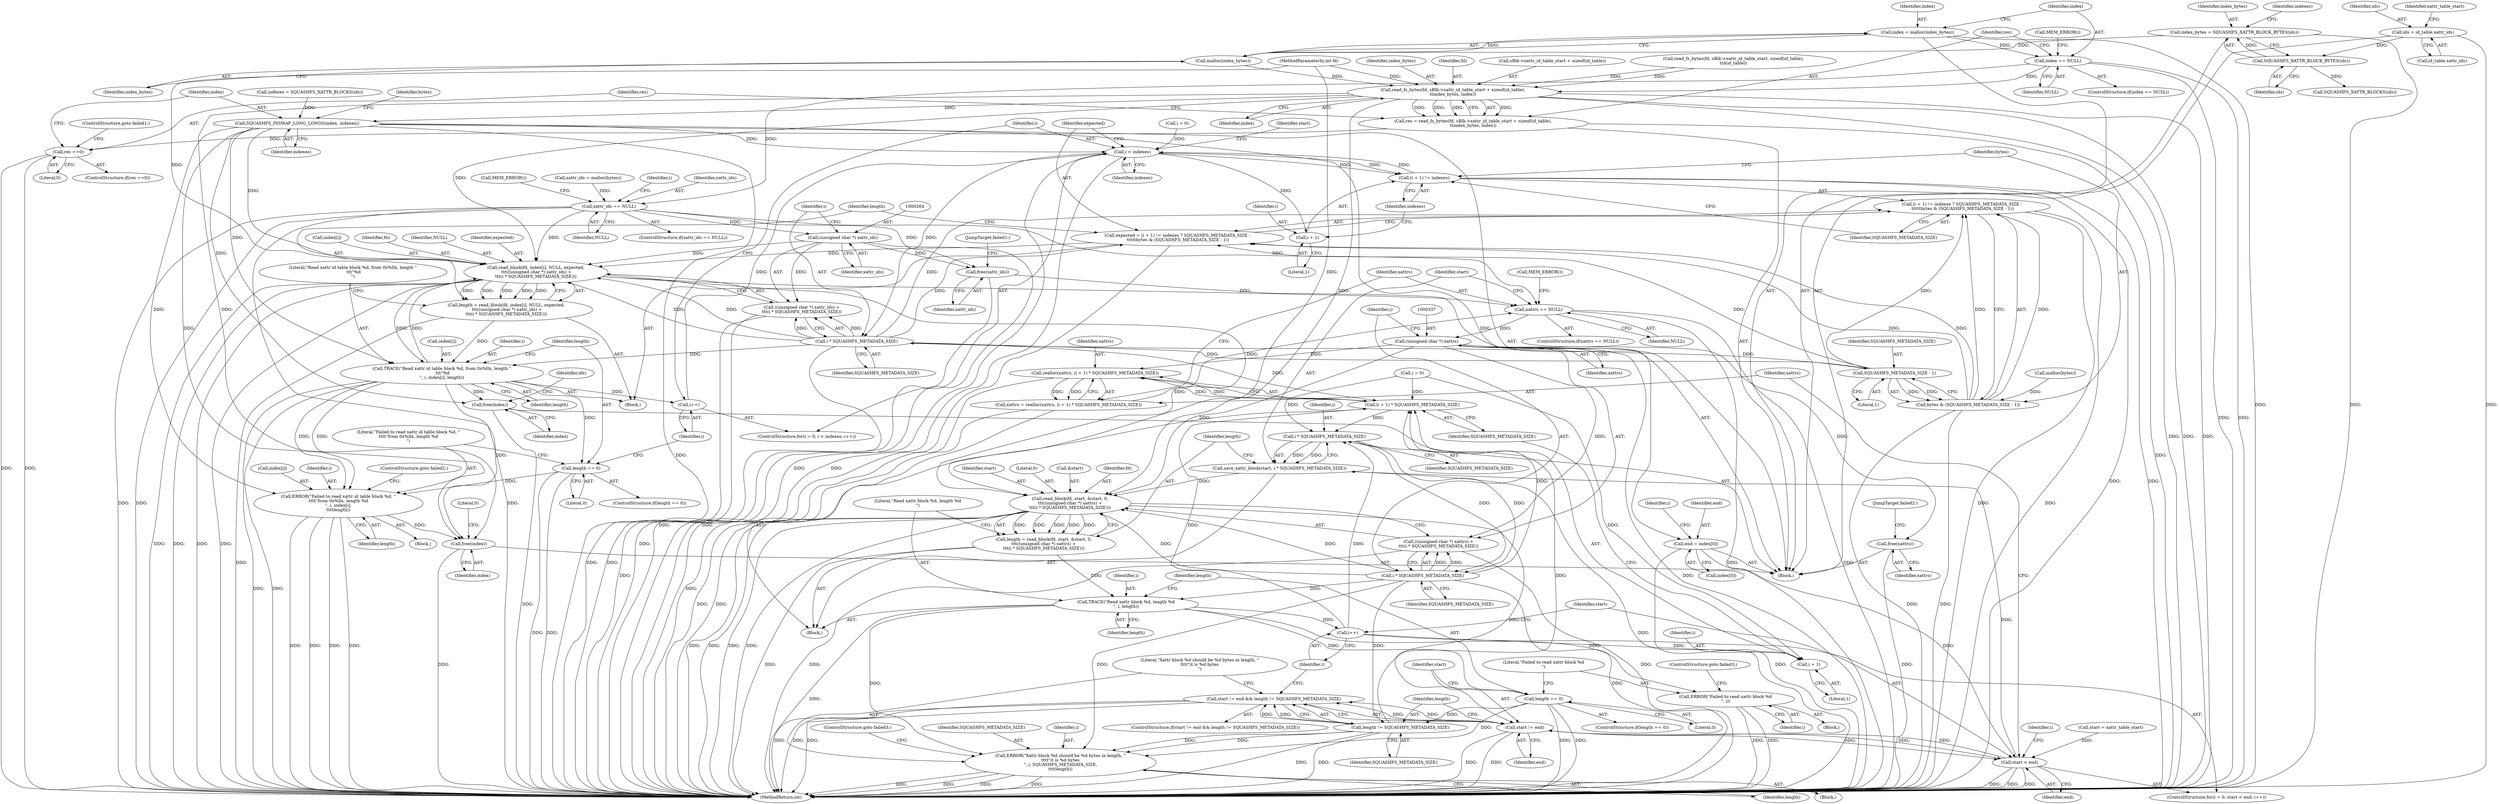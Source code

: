 digraph "1_squashfs-tools_f95864afe8833fe3ad782d714b41378e860977b1@API" {
"1000185" [label="(Call,index = malloc(index_bytes))"];
"1000187" [label="(Call,malloc(index_bytes))"];
"1000177" [label="(Call,index_bytes = SQUASHFS_XATTR_BLOCK_BYTES(ids))"];
"1000179" [label="(Call,SQUASHFS_XATTR_BLOCK_BYTES(ids))"];
"1000167" [label="(Call,ids = id_table.xattr_ids)"];
"1000190" [label="(Call,index == NULL)"];
"1000196" [label="(Call,read_fs_bytes(fd, sBlk->xattr_id_table_start + sizeof(id_table),\n\t\tindex_bytes, index))"];
"1000194" [label="(Call,res = read_fs_bytes(fd, sBlk->xattr_id_table_start + sizeof(id_table),\n\t\tindex_bytes, index))"];
"1000207" [label="(Call,res ==0)"];
"1000211" [label="(Call,SQUASHFS_INSWAP_LONG_LONGS(index, indexes))"];
"1000231" [label="(Call,i < indexes)"];
"1000241" [label="(Call,(i + 1) != indexes)"];
"1000242" [label="(Call,i + 1)"];
"1000266" [label="(Call,i * SQUASHFS_METADATA_SIZE)"];
"1000238" [label="(Call,expected = (i + 1) != indexes ? SQUASHFS_METADATA_SIZE :\n \t\t\t\t\tbytes & (SQUASHFS_METADATA_SIZE - 1))"];
"1000255" [label="(Call,read_block(fd, index[i], NULL, expected,\n \t\t\t((unsigned char *) xattr_ids) +\n\t\t\t(i * SQUASHFS_METADATA_SIZE)))"];
"1000253" [label="(Call,length = read_block(fd, index[i], NULL, expected,\n \t\t\t((unsigned char *) xattr_ids) +\n\t\t\t(i * SQUASHFS_METADATA_SIZE)))"];
"1000269" [label="(Call,TRACE(\"Read xattr id table block %d, from 0x%llx, length \"\n \t\t\t\"%d\n\", i, index[i], length))"];
"1000234" [label="(Call,i++)"];
"1000277" [label="(Call,length == 0)"];
"1000281" [label="(Call,ERROR(\"Failed to read xattr id table block %d, \"\n\t\t\t\t\"from 0x%llx, length %d\n\", i, index[i],\n\t\t\t\tlength))"];
"1000395" [label="(Call,free(index))"];
"1000384" [label="(Call,free(index))"];
"1000318" [label="(Call,xattrs == NULL)"];
"1000336" [label="(Call,(unsigned char *) xattrs)"];
"1000310" [label="(Call,realloc(xattrs, (i + 1) * SQUASHFS_METADATA_SIZE))"];
"1000308" [label="(Call,xattrs = realloc(xattrs, (i + 1) * SQUASHFS_METADATA_SIZE))"];
"1000329" [label="(Call,read_block(fd, start, &start, 0,\n\t\t\t((unsigned char *) xattrs) +\n\t\t\t(i * SQUASHFS_METADATA_SIZE)))"];
"1000327" [label="(Call,length = read_block(fd, start, &start, 0,\n\t\t\t((unsigned char *) xattrs) +\n\t\t\t(i * SQUASHFS_METADATA_SIZE)))"];
"1000342" [label="(Call,TRACE(\"Read xattr block %d, length %d\n\", i, length))"];
"1000304" [label="(Call,i++)"];
"1000312" [label="(Call,(i + 1) * SQUASHFS_METADATA_SIZE)"];
"1000324" [label="(Call,i * SQUASHFS_METADATA_SIZE)"];
"1000322" [label="(Call,save_xattr_block(start, i * SQUASHFS_METADATA_SIZE))"];
"1000339" [label="(Call,i * SQUASHFS_METADATA_SIZE)"];
"1000335" [label="(Call,((unsigned char *) xattrs) +\n\t\t\t(i * SQUASHFS_METADATA_SIZE))"];
"1000360" [label="(Call,length != SQUASHFS_METADATA_SIZE)"];
"1000356" [label="(Call,start != end && length != SQUASHFS_METADATA_SIZE)"];
"1000364" [label="(Call,ERROR(\"Xattr block %d should be %d bytes in length, \"\n\t\t\t\t\"it is %d bytes\n\", i, SQUASHFS_METADATA_SIZE,\n\t\t\t\tlength))"];
"1000313" [label="(Call,i + 1)"];
"1000347" [label="(Call,length == 0)"];
"1000351" [label="(Call,ERROR(\"Failed to read xattr block %d\n\", i))"];
"1000357" [label="(Call,start != end)"];
"1000301" [label="(Call,start < end)"];
"1000389" [label="(Call,free(xattrs))"];
"1000240" [label="(Call,(i + 1) != indexes ? SQUASHFS_METADATA_SIZE :\n \t\t\t\t\tbytes & (SQUASHFS_METADATA_SIZE - 1))"];
"1000249" [label="(Call,SQUASHFS_METADATA_SIZE - 1)"];
"1000247" [label="(Call,bytes & (SQUASHFS_METADATA_SIZE - 1))"];
"1000262" [label="(Call,((unsigned char *) xattr_ids) +\n\t\t\t(i * SQUASHFS_METADATA_SIZE))"];
"1000292" [label="(Call,end = index[0])"];
"1000223" [label="(Call,xattr_ids == NULL)"];
"1000263" [label="(Call,(unsigned char *) xattr_ids)"];
"1000392" [label="(Call,free(xattr_ids))"];
"1000109" [label="(MethodParameterIn,int fd)"];
"1000357" [label="(Call,start != end)"];
"1000362" [label="(Identifier,SQUASHFS_METADATA_SIZE)"];
"1000396" [label="(Identifier,index)"];
"1000209" [label="(Literal,0)"];
"1000336" [label="(Call,(unsigned char *) xattrs)"];
"1000310" [label="(Call,realloc(xattrs, (i + 1) * SQUASHFS_METADATA_SIZE))"];
"1000235" [label="(Identifier,i)"];
"1000311" [label="(Identifier,xattrs)"];
"1000234" [label="(Call,i++)"];
"1000385" [label="(Identifier,index)"];
"1000331" [label="(Identifier,start)"];
"1000358" [label="(Identifier,start)"];
"1000173" [label="(Identifier,xattr_table_start)"];
"1000213" [label="(Identifier,indexes)"];
"1000243" [label="(Identifier,i)"];
"1000196" [label="(Call,read_fs_bytes(fd, sBlk->xattr_id_table_start + sizeof(id_table),\n\t\tindex_bytes, index))"];
"1000211" [label="(Call,SQUASHFS_INSWAP_LONG_LONGS(index, indexes))"];
"1000367" [label="(Identifier,SQUASHFS_METADATA_SIZE)"];
"1000321" [label="(Call,MEM_ERROR())"];
"1000226" [label="(Call,MEM_ERROR())"];
"1000393" [label="(Identifier,xattr_ids)"];
"1000305" [label="(Identifier,i)"];
"1000279" [label="(Literal,0)"];
"1000317" [label="(ControlStructure,if(xattrs == NULL))"];
"1000197" [label="(Identifier,fd)"];
"1000232" [label="(Identifier,i)"];
"1000278" [label="(Identifier,length)"];
"1000389" [label="(Call,free(xattrs))"];
"1000193" [label="(Call,MEM_ERROR())"];
"1000227" [label="(ControlStructure,for(i = 0; i < indexes; i++))"];
"1000322" [label="(Call,save_xattr_block(start, i * SQUASHFS_METADATA_SIZE))"];
"1000236" [label="(Block,)"];
"1000220" [label="(Call,malloc(bytes))"];
"1000346" [label="(ControlStructure,if(length == 0))"];
"1000262" [label="(Call,((unsigned char *) xattr_ids) +\n\t\t\t(i * SQUASHFS_METADATA_SIZE))"];
"1000250" [label="(Identifier,SQUASHFS_METADATA_SIZE)"];
"1000255" [label="(Call,read_block(fd, index[i], NULL, expected,\n \t\t\t((unsigned char *) xattr_ids) +\n\t\t\t(i * SQUASHFS_METADATA_SIZE)))"];
"1000344" [label="(Identifier,i)"];
"1000270" [label="(Literal,\"Read xattr id table block %d, from 0x%llx, length \"\n \t\t\t\"%d\n\")"];
"1000360" [label="(Call,length != SQUASHFS_METADATA_SIZE)"];
"1000247" [label="(Call,bytes & (SQUASHFS_METADATA_SIZE - 1))"];
"1000218" [label="(Call,xattr_ids = malloc(bytes))"];
"1000208" [label="(Identifier,res)"];
"1000323" [label="(Identifier,start)"];
"1000239" [label="(Identifier,expected)"];
"1000353" [label="(Identifier,i)"];
"1000301" [label="(Call,start < end)"];
"1000179" [label="(Call,SQUASHFS_XATTR_BLOCK_BYTES(ids))"];
"1000190" [label="(Call,index == NULL)"];
"1000206" [label="(ControlStructure,if(res ==0))"];
"1000244" [label="(Literal,1)"];
"1000298" [label="(Call,i = 0)"];
"1000394" [label="(JumpTarget,failed1:)"];
"1000169" [label="(Call,id_table.xattr_ids)"];
"1000398" [label="(Literal,0)"];
"1000350" [label="(Block,)"];
"1000191" [label="(Identifier,index)"];
"1000288" [label="(ControlStructure,goto failed2;)"];
"1000297" [label="(ControlStructure,for(i = 0; start < end; i++))"];
"1000334" [label="(Literal,0)"];
"1000263" [label="(Call,(unsigned char *) xattr_ids)"];
"1000198" [label="(Call,sBlk->xattr_id_table_start + sizeof(id_table))"];
"1000167" [label="(Call,ids = id_table.xattr_ids)"];
"1000136" [label="(Call,read_fs_bytes(fd, sBlk->xattr_id_table_start, sizeof(id_table),\n\t\t&id_table))"];
"1000314" [label="(Identifier,i)"];
"1000356" [label="(Call,start != end && length != SQUASHFS_METADATA_SIZE)"];
"1000181" [label="(Call,indexes = SQUASHFS_XATTR_BLOCKS(ids))"];
"1000343" [label="(Literal,\"Read xattr block %d, length %d\n\")"];
"1000282" [label="(Literal,\"Failed to read xattr id table block %d, \"\n\t\t\t\t\"from 0x%llx, length %d\n\")"];
"1000347" [label="(Call,length == 0)"];
"1000339" [label="(Call,i * SQUASHFS_METADATA_SIZE)"];
"1000284" [label="(Call,index[i])"];
"1000177" [label="(Call,index_bytes = SQUASHFS_XATTR_BLOCK_BYTES(ids))"];
"1000345" [label="(Identifier,length)"];
"1000180" [label="(Identifier,ids)"];
"1000253" [label="(Call,length = read_block(fd, index[i], NULL, expected,\n \t\t\t((unsigned char *) xattr_ids) +\n\t\t\t(i * SQUASHFS_METADATA_SIZE)))"];
"1000349" [label="(Literal,0)"];
"1000225" [label="(Identifier,NULL)"];
"1000355" [label="(ControlStructure,if(start != end && length != SQUASHFS_METADATA_SIZE))"];
"1000189" [label="(ControlStructure,if(index == NULL))"];
"1000304" [label="(Call,i++)"];
"1000212" [label="(Identifier,index)"];
"1000335" [label="(Call,((unsigned char *) xattrs) +\n\t\t\t(i * SQUASHFS_METADATA_SIZE))"];
"1000299" [label="(Identifier,i)"];
"1000368" [label="(Identifier,length)"];
"1000399" [label="(MethodReturn,int)"];
"1000308" [label="(Call,xattrs = realloc(xattrs, (i + 1) * SQUASHFS_METADATA_SIZE))"];
"1000113" [label="(Block,)"];
"1000187" [label="(Call,malloc(index_bytes))"];
"1000327" [label="(Call,length = read_block(fd, start, &start, 0,\n\t\t\t((unsigned char *) xattrs) +\n\t\t\t(i * SQUASHFS_METADATA_SIZE)))"];
"1000257" [label="(Call,index[i])"];
"1000215" [label="(Identifier,bytes)"];
"1000313" [label="(Call,i + 1)"];
"1000366" [label="(Identifier,i)"];
"1000242" [label="(Call,i + 1)"];
"1000251" [label="(Literal,1)"];
"1000318" [label="(Call,xattrs == NULL)"];
"1000229" [label="(Identifier,i)"];
"1000340" [label="(Identifier,i)"];
"1000332" [label="(Call,&start)"];
"1000272" [label="(Call,index[i])"];
"1000223" [label="(Call,xattr_ids == NULL)"];
"1000224" [label="(Identifier,xattr_ids)"];
"1000390" [label="(Identifier,xattrs)"];
"1000364" [label="(Call,ERROR(\"Xattr block %d should be %d bytes in length, \"\n\t\t\t\t\"it is %d bytes\n\", i, SQUASHFS_METADATA_SIZE,\n\t\t\t\tlength))"];
"1000205" [label="(Identifier,index)"];
"1000365" [label="(Literal,\"Xattr block %d should be %d bytes in length, \"\n\t\t\t\t\"it is %d bytes\n\")"];
"1000287" [label="(Identifier,length)"];
"1000182" [label="(Identifier,indexes)"];
"1000329" [label="(Call,read_block(fd, start, &start, 0,\n\t\t\t((unsigned char *) xattrs) +\n\t\t\t(i * SQUASHFS_METADATA_SIZE)))"];
"1000276" [label="(ControlStructure,if(length == 0))"];
"1000392" [label="(Call,free(xattr_ids))"];
"1000256" [label="(Identifier,fd)"];
"1000330" [label="(Identifier,fd)"];
"1000303" [label="(Identifier,end)"];
"1000195" [label="(Identifier,res)"];
"1000351" [label="(Call,ERROR(\"Failed to read xattr block %d\n\", i))"];
"1000320" [label="(Identifier,NULL)"];
"1000249" [label="(Call,SQUASHFS_METADATA_SIZE - 1)"];
"1000254" [label="(Identifier,length)"];
"1000325" [label="(Identifier,i)"];
"1000271" [label="(Identifier,i)"];
"1000315" [label="(Literal,1)"];
"1000188" [label="(Identifier,index_bytes)"];
"1000240" [label="(Call,(i + 1) != indexes ? SQUASHFS_METADATA_SIZE :\n \t\t\t\t\tbytes & (SQUASHFS_METADATA_SIZE - 1))"];
"1000293" [label="(Identifier,end)"];
"1000281" [label="(Call,ERROR(\"Failed to read xattr id table block %d, \"\n\t\t\t\t\"from 0x%llx, length %d\n\", i, index[i],\n\t\t\t\tlength))"];
"1000316" [label="(Identifier,SQUASHFS_METADATA_SIZE)"];
"1000361" [label="(Identifier,length)"];
"1000233" [label="(Identifier,indexes)"];
"1000246" [label="(Identifier,SQUASHFS_METADATA_SIZE)"];
"1000372" [label="(Identifier,i)"];
"1000245" [label="(Identifier,indexes)"];
"1000302" [label="(Identifier,start)"];
"1000283" [label="(Identifier,i)"];
"1000312" [label="(Call,(i + 1) * SQUASHFS_METADATA_SIZE)"];
"1000248" [label="(Identifier,bytes)"];
"1000280" [label="(Block,)"];
"1000260" [label="(Identifier,NULL)"];
"1000185" [label="(Call,index = malloc(index_bytes))"];
"1000207" [label="(Call,res ==0)"];
"1000269" [label="(Call,TRACE(\"Read xattr id table block %d, from 0x%llx, length \"\n \t\t\t\"%d\n\", i, index[i], length))"];
"1000275" [label="(Identifier,length)"];
"1000363" [label="(Block,)"];
"1000194" [label="(Call,res = read_fs_bytes(fd, sBlk->xattr_id_table_start + sizeof(id_table),\n\t\tindex_bytes, index))"];
"1000294" [label="(Call,index[0])"];
"1000326" [label="(Identifier,SQUASHFS_METADATA_SIZE)"];
"1000178" [label="(Identifier,index_bytes)"];
"1000289" [label="(Call,start = xattr_table_start)"];
"1000261" [label="(Identifier,expected)"];
"1000354" [label="(ControlStructure,goto failed3;)"];
"1000231" [label="(Call,i < indexes)"];
"1000309" [label="(Identifier,xattrs)"];
"1000204" [label="(Identifier,index_bytes)"];
"1000228" [label="(Call,i = 0)"];
"1000186" [label="(Identifier,index)"];
"1000387" [label="(Identifier,ids)"];
"1000290" [label="(Identifier,start)"];
"1000192" [label="(Identifier,NULL)"];
"1000328" [label="(Identifier,length)"];
"1000338" [label="(Identifier,xattrs)"];
"1000319" [label="(Identifier,xattrs)"];
"1000210" [label="(ControlStructure,goto failed1;)"];
"1000238" [label="(Call,expected = (i + 1) != indexes ? SQUASHFS_METADATA_SIZE :\n \t\t\t\t\tbytes & (SQUASHFS_METADATA_SIZE - 1))"];
"1000267" [label="(Identifier,i)"];
"1000395" [label="(Call,free(index))"];
"1000341" [label="(Identifier,SQUASHFS_METADATA_SIZE)"];
"1000222" [label="(ControlStructure,if(xattr_ids == NULL))"];
"1000352" [label="(Literal,\"Failed to read xattr block %d\n\")"];
"1000391" [label="(JumpTarget,failed2:)"];
"1000241" [label="(Call,(i + 1) != indexes)"];
"1000348" [label="(Identifier,length)"];
"1000277" [label="(Call,length == 0)"];
"1000359" [label="(Identifier,end)"];
"1000342" [label="(Call,TRACE(\"Read xattr block %d, length %d\n\", i, length))"];
"1000292" [label="(Call,end = index[0])"];
"1000168" [label="(Identifier,ids)"];
"1000268" [label="(Identifier,SQUASHFS_METADATA_SIZE)"];
"1000324" [label="(Call,i * SQUASHFS_METADATA_SIZE)"];
"1000306" [label="(Block,)"];
"1000369" [label="(ControlStructure,goto failed3;)"];
"1000265" [label="(Identifier,xattr_ids)"];
"1000183" [label="(Call,SQUASHFS_XATTR_BLOCKS(ids))"];
"1000384" [label="(Call,free(index))"];
"1000266" [label="(Call,i * SQUASHFS_METADATA_SIZE)"];
"1000185" -> "1000113"  [label="AST: "];
"1000185" -> "1000187"  [label="CFG: "];
"1000186" -> "1000185"  [label="AST: "];
"1000187" -> "1000185"  [label="AST: "];
"1000191" -> "1000185"  [label="CFG: "];
"1000185" -> "1000399"  [label="DDG: "];
"1000187" -> "1000185"  [label="DDG: "];
"1000185" -> "1000190"  [label="DDG: "];
"1000187" -> "1000188"  [label="CFG: "];
"1000188" -> "1000187"  [label="AST: "];
"1000177" -> "1000187"  [label="DDG: "];
"1000187" -> "1000196"  [label="DDG: "];
"1000177" -> "1000113"  [label="AST: "];
"1000177" -> "1000179"  [label="CFG: "];
"1000178" -> "1000177"  [label="AST: "];
"1000179" -> "1000177"  [label="AST: "];
"1000182" -> "1000177"  [label="CFG: "];
"1000177" -> "1000399"  [label="DDG: "];
"1000179" -> "1000177"  [label="DDG: "];
"1000179" -> "1000180"  [label="CFG: "];
"1000180" -> "1000179"  [label="AST: "];
"1000167" -> "1000179"  [label="DDG: "];
"1000179" -> "1000183"  [label="DDG: "];
"1000167" -> "1000113"  [label="AST: "];
"1000167" -> "1000169"  [label="CFG: "];
"1000168" -> "1000167"  [label="AST: "];
"1000169" -> "1000167"  [label="AST: "];
"1000173" -> "1000167"  [label="CFG: "];
"1000167" -> "1000399"  [label="DDG: "];
"1000190" -> "1000189"  [label="AST: "];
"1000190" -> "1000192"  [label="CFG: "];
"1000191" -> "1000190"  [label="AST: "];
"1000192" -> "1000190"  [label="AST: "];
"1000193" -> "1000190"  [label="CFG: "];
"1000195" -> "1000190"  [label="CFG: "];
"1000190" -> "1000399"  [label="DDG: "];
"1000190" -> "1000399"  [label="DDG: "];
"1000190" -> "1000196"  [label="DDG: "];
"1000190" -> "1000223"  [label="DDG: "];
"1000196" -> "1000194"  [label="AST: "];
"1000196" -> "1000205"  [label="CFG: "];
"1000197" -> "1000196"  [label="AST: "];
"1000198" -> "1000196"  [label="AST: "];
"1000204" -> "1000196"  [label="AST: "];
"1000205" -> "1000196"  [label="AST: "];
"1000194" -> "1000196"  [label="CFG: "];
"1000196" -> "1000399"  [label="DDG: "];
"1000196" -> "1000399"  [label="DDG: "];
"1000196" -> "1000399"  [label="DDG: "];
"1000196" -> "1000194"  [label="DDG: "];
"1000196" -> "1000194"  [label="DDG: "];
"1000196" -> "1000194"  [label="DDG: "];
"1000196" -> "1000194"  [label="DDG: "];
"1000136" -> "1000196"  [label="DDG: "];
"1000136" -> "1000196"  [label="DDG: "];
"1000109" -> "1000196"  [label="DDG: "];
"1000196" -> "1000211"  [label="DDG: "];
"1000196" -> "1000255"  [label="DDG: "];
"1000196" -> "1000329"  [label="DDG: "];
"1000196" -> "1000395"  [label="DDG: "];
"1000194" -> "1000113"  [label="AST: "];
"1000195" -> "1000194"  [label="AST: "];
"1000208" -> "1000194"  [label="CFG: "];
"1000194" -> "1000399"  [label="DDG: "];
"1000194" -> "1000207"  [label="DDG: "];
"1000207" -> "1000206"  [label="AST: "];
"1000207" -> "1000209"  [label="CFG: "];
"1000208" -> "1000207"  [label="AST: "];
"1000209" -> "1000207"  [label="AST: "];
"1000210" -> "1000207"  [label="CFG: "];
"1000212" -> "1000207"  [label="CFG: "];
"1000207" -> "1000399"  [label="DDG: "];
"1000207" -> "1000399"  [label="DDG: "];
"1000211" -> "1000113"  [label="AST: "];
"1000211" -> "1000213"  [label="CFG: "];
"1000212" -> "1000211"  [label="AST: "];
"1000213" -> "1000211"  [label="AST: "];
"1000215" -> "1000211"  [label="CFG: "];
"1000211" -> "1000399"  [label="DDG: "];
"1000181" -> "1000211"  [label="DDG: "];
"1000211" -> "1000231"  [label="DDG: "];
"1000211" -> "1000255"  [label="DDG: "];
"1000211" -> "1000269"  [label="DDG: "];
"1000211" -> "1000281"  [label="DDG: "];
"1000211" -> "1000292"  [label="DDG: "];
"1000211" -> "1000384"  [label="DDG: "];
"1000211" -> "1000395"  [label="DDG: "];
"1000231" -> "1000227"  [label="AST: "];
"1000231" -> "1000233"  [label="CFG: "];
"1000232" -> "1000231"  [label="AST: "];
"1000233" -> "1000231"  [label="AST: "];
"1000239" -> "1000231"  [label="CFG: "];
"1000290" -> "1000231"  [label="CFG: "];
"1000231" -> "1000399"  [label="DDG: "];
"1000231" -> "1000399"  [label="DDG: "];
"1000234" -> "1000231"  [label="DDG: "];
"1000228" -> "1000231"  [label="DDG: "];
"1000241" -> "1000231"  [label="DDG: "];
"1000231" -> "1000241"  [label="DDG: "];
"1000231" -> "1000241"  [label="DDG: "];
"1000231" -> "1000242"  [label="DDG: "];
"1000231" -> "1000266"  [label="DDG: "];
"1000241" -> "1000240"  [label="AST: "];
"1000241" -> "1000245"  [label="CFG: "];
"1000242" -> "1000241"  [label="AST: "];
"1000245" -> "1000241"  [label="AST: "];
"1000246" -> "1000241"  [label="CFG: "];
"1000248" -> "1000241"  [label="CFG: "];
"1000241" -> "1000399"  [label="DDG: "];
"1000241" -> "1000399"  [label="DDG: "];
"1000242" -> "1000244"  [label="CFG: "];
"1000243" -> "1000242"  [label="AST: "];
"1000244" -> "1000242"  [label="AST: "];
"1000245" -> "1000242"  [label="CFG: "];
"1000266" -> "1000262"  [label="AST: "];
"1000266" -> "1000268"  [label="CFG: "];
"1000267" -> "1000266"  [label="AST: "];
"1000268" -> "1000266"  [label="AST: "];
"1000262" -> "1000266"  [label="CFG: "];
"1000266" -> "1000399"  [label="DDG: "];
"1000266" -> "1000238"  [label="DDG: "];
"1000266" -> "1000240"  [label="DDG: "];
"1000266" -> "1000249"  [label="DDG: "];
"1000266" -> "1000255"  [label="DDG: "];
"1000266" -> "1000255"  [label="DDG: "];
"1000266" -> "1000262"  [label="DDG: "];
"1000266" -> "1000262"  [label="DDG: "];
"1000249" -> "1000266"  [label="DDG: "];
"1000266" -> "1000269"  [label="DDG: "];
"1000266" -> "1000312"  [label="DDG: "];
"1000238" -> "1000236"  [label="AST: "];
"1000238" -> "1000240"  [label="CFG: "];
"1000239" -> "1000238"  [label="AST: "];
"1000240" -> "1000238"  [label="AST: "];
"1000254" -> "1000238"  [label="CFG: "];
"1000238" -> "1000399"  [label="DDG: "];
"1000249" -> "1000238"  [label="DDG: "];
"1000247" -> "1000238"  [label="DDG: "];
"1000247" -> "1000238"  [label="DDG: "];
"1000238" -> "1000255"  [label="DDG: "];
"1000255" -> "1000253"  [label="AST: "];
"1000255" -> "1000262"  [label="CFG: "];
"1000256" -> "1000255"  [label="AST: "];
"1000257" -> "1000255"  [label="AST: "];
"1000260" -> "1000255"  [label="AST: "];
"1000261" -> "1000255"  [label="AST: "];
"1000262" -> "1000255"  [label="AST: "];
"1000253" -> "1000255"  [label="CFG: "];
"1000255" -> "1000399"  [label="DDG: "];
"1000255" -> "1000399"  [label="DDG: "];
"1000255" -> "1000399"  [label="DDG: "];
"1000255" -> "1000399"  [label="DDG: "];
"1000255" -> "1000253"  [label="DDG: "];
"1000255" -> "1000253"  [label="DDG: "];
"1000255" -> "1000253"  [label="DDG: "];
"1000255" -> "1000253"  [label="DDG: "];
"1000255" -> "1000253"  [label="DDG: "];
"1000109" -> "1000255"  [label="DDG: "];
"1000269" -> "1000255"  [label="DDG: "];
"1000223" -> "1000255"  [label="DDG: "];
"1000263" -> "1000255"  [label="DDG: "];
"1000255" -> "1000269"  [label="DDG: "];
"1000255" -> "1000318"  [label="DDG: "];
"1000255" -> "1000329"  [label="DDG: "];
"1000253" -> "1000236"  [label="AST: "];
"1000254" -> "1000253"  [label="AST: "];
"1000270" -> "1000253"  [label="CFG: "];
"1000253" -> "1000399"  [label="DDG: "];
"1000253" -> "1000269"  [label="DDG: "];
"1000269" -> "1000236"  [label="AST: "];
"1000269" -> "1000275"  [label="CFG: "];
"1000270" -> "1000269"  [label="AST: "];
"1000271" -> "1000269"  [label="AST: "];
"1000272" -> "1000269"  [label="AST: "];
"1000275" -> "1000269"  [label="AST: "];
"1000278" -> "1000269"  [label="CFG: "];
"1000269" -> "1000399"  [label="DDG: "];
"1000269" -> "1000399"  [label="DDG: "];
"1000269" -> "1000234"  [label="DDG: "];
"1000269" -> "1000277"  [label="DDG: "];
"1000269" -> "1000281"  [label="DDG: "];
"1000269" -> "1000281"  [label="DDG: "];
"1000269" -> "1000384"  [label="DDG: "];
"1000269" -> "1000395"  [label="DDG: "];
"1000234" -> "1000227"  [label="AST: "];
"1000234" -> "1000235"  [label="CFG: "];
"1000235" -> "1000234"  [label="AST: "];
"1000232" -> "1000234"  [label="CFG: "];
"1000277" -> "1000276"  [label="AST: "];
"1000277" -> "1000279"  [label="CFG: "];
"1000278" -> "1000277"  [label="AST: "];
"1000279" -> "1000277"  [label="AST: "];
"1000282" -> "1000277"  [label="CFG: "];
"1000235" -> "1000277"  [label="CFG: "];
"1000277" -> "1000399"  [label="DDG: "];
"1000277" -> "1000399"  [label="DDG: "];
"1000277" -> "1000281"  [label="DDG: "];
"1000281" -> "1000280"  [label="AST: "];
"1000281" -> "1000287"  [label="CFG: "];
"1000282" -> "1000281"  [label="AST: "];
"1000283" -> "1000281"  [label="AST: "];
"1000284" -> "1000281"  [label="AST: "];
"1000287" -> "1000281"  [label="AST: "];
"1000288" -> "1000281"  [label="CFG: "];
"1000281" -> "1000399"  [label="DDG: "];
"1000281" -> "1000399"  [label="DDG: "];
"1000281" -> "1000399"  [label="DDG: "];
"1000281" -> "1000399"  [label="DDG: "];
"1000281" -> "1000395"  [label="DDG: "];
"1000395" -> "1000113"  [label="AST: "];
"1000395" -> "1000396"  [label="CFG: "];
"1000396" -> "1000395"  [label="AST: "];
"1000398" -> "1000395"  [label="CFG: "];
"1000395" -> "1000399"  [label="DDG: "];
"1000384" -> "1000113"  [label="AST: "];
"1000384" -> "1000385"  [label="CFG: "];
"1000385" -> "1000384"  [label="AST: "];
"1000387" -> "1000384"  [label="CFG: "];
"1000384" -> "1000399"  [label="DDG: "];
"1000318" -> "1000317"  [label="AST: "];
"1000318" -> "1000320"  [label="CFG: "];
"1000319" -> "1000318"  [label="AST: "];
"1000320" -> "1000318"  [label="AST: "];
"1000321" -> "1000318"  [label="CFG: "];
"1000323" -> "1000318"  [label="CFG: "];
"1000318" -> "1000399"  [label="DDG: "];
"1000318" -> "1000399"  [label="DDG: "];
"1000308" -> "1000318"  [label="DDG: "];
"1000223" -> "1000318"  [label="DDG: "];
"1000318" -> "1000336"  [label="DDG: "];
"1000336" -> "1000335"  [label="AST: "];
"1000336" -> "1000338"  [label="CFG: "];
"1000337" -> "1000336"  [label="AST: "];
"1000338" -> "1000336"  [label="AST: "];
"1000340" -> "1000336"  [label="CFG: "];
"1000336" -> "1000399"  [label="DDG: "];
"1000336" -> "1000310"  [label="DDG: "];
"1000336" -> "1000329"  [label="DDG: "];
"1000336" -> "1000335"  [label="DDG: "];
"1000336" -> "1000389"  [label="DDG: "];
"1000310" -> "1000308"  [label="AST: "];
"1000310" -> "1000312"  [label="CFG: "];
"1000311" -> "1000310"  [label="AST: "];
"1000312" -> "1000310"  [label="AST: "];
"1000308" -> "1000310"  [label="CFG: "];
"1000310" -> "1000399"  [label="DDG: "];
"1000310" -> "1000308"  [label="DDG: "];
"1000310" -> "1000308"  [label="DDG: "];
"1000312" -> "1000310"  [label="DDG: "];
"1000312" -> "1000310"  [label="DDG: "];
"1000308" -> "1000306"  [label="AST: "];
"1000309" -> "1000308"  [label="AST: "];
"1000319" -> "1000308"  [label="CFG: "];
"1000308" -> "1000399"  [label="DDG: "];
"1000329" -> "1000327"  [label="AST: "];
"1000329" -> "1000335"  [label="CFG: "];
"1000330" -> "1000329"  [label="AST: "];
"1000331" -> "1000329"  [label="AST: "];
"1000332" -> "1000329"  [label="AST: "];
"1000334" -> "1000329"  [label="AST: "];
"1000335" -> "1000329"  [label="AST: "];
"1000327" -> "1000329"  [label="CFG: "];
"1000329" -> "1000399"  [label="DDG: "];
"1000329" -> "1000399"  [label="DDG: "];
"1000329" -> "1000399"  [label="DDG: "];
"1000329" -> "1000399"  [label="DDG: "];
"1000329" -> "1000327"  [label="DDG: "];
"1000329" -> "1000327"  [label="DDG: "];
"1000329" -> "1000327"  [label="DDG: "];
"1000329" -> "1000327"  [label="DDG: "];
"1000329" -> "1000327"  [label="DDG: "];
"1000109" -> "1000329"  [label="DDG: "];
"1000322" -> "1000329"  [label="DDG: "];
"1000339" -> "1000329"  [label="DDG: "];
"1000339" -> "1000329"  [label="DDG: "];
"1000329" -> "1000357"  [label="DDG: "];
"1000327" -> "1000306"  [label="AST: "];
"1000328" -> "1000327"  [label="AST: "];
"1000343" -> "1000327"  [label="CFG: "];
"1000327" -> "1000399"  [label="DDG: "];
"1000327" -> "1000342"  [label="DDG: "];
"1000342" -> "1000306"  [label="AST: "];
"1000342" -> "1000345"  [label="CFG: "];
"1000343" -> "1000342"  [label="AST: "];
"1000344" -> "1000342"  [label="AST: "];
"1000345" -> "1000342"  [label="AST: "];
"1000348" -> "1000342"  [label="CFG: "];
"1000342" -> "1000399"  [label="DDG: "];
"1000342" -> "1000304"  [label="DDG: "];
"1000339" -> "1000342"  [label="DDG: "];
"1000342" -> "1000347"  [label="DDG: "];
"1000342" -> "1000351"  [label="DDG: "];
"1000342" -> "1000364"  [label="DDG: "];
"1000304" -> "1000297"  [label="AST: "];
"1000304" -> "1000305"  [label="CFG: "];
"1000305" -> "1000304"  [label="AST: "];
"1000302" -> "1000304"  [label="CFG: "];
"1000304" -> "1000312"  [label="DDG: "];
"1000304" -> "1000313"  [label="DDG: "];
"1000304" -> "1000324"  [label="DDG: "];
"1000312" -> "1000316"  [label="CFG: "];
"1000313" -> "1000312"  [label="AST: "];
"1000316" -> "1000312"  [label="AST: "];
"1000312" -> "1000399"  [label="DDG: "];
"1000298" -> "1000312"  [label="DDG: "];
"1000360" -> "1000312"  [label="DDG: "];
"1000339" -> "1000312"  [label="DDG: "];
"1000312" -> "1000324"  [label="DDG: "];
"1000324" -> "1000322"  [label="AST: "];
"1000324" -> "1000326"  [label="CFG: "];
"1000325" -> "1000324"  [label="AST: "];
"1000326" -> "1000324"  [label="AST: "];
"1000322" -> "1000324"  [label="CFG: "];
"1000324" -> "1000322"  [label="DDG: "];
"1000324" -> "1000322"  [label="DDG: "];
"1000298" -> "1000324"  [label="DDG: "];
"1000324" -> "1000339"  [label="DDG: "];
"1000324" -> "1000339"  [label="DDG: "];
"1000322" -> "1000306"  [label="AST: "];
"1000323" -> "1000322"  [label="AST: "];
"1000328" -> "1000322"  [label="CFG: "];
"1000322" -> "1000399"  [label="DDG: "];
"1000301" -> "1000322"  [label="DDG: "];
"1000339" -> "1000335"  [label="AST: "];
"1000339" -> "1000341"  [label="CFG: "];
"1000340" -> "1000339"  [label="AST: "];
"1000341" -> "1000339"  [label="AST: "];
"1000335" -> "1000339"  [label="CFG: "];
"1000339" -> "1000399"  [label="DDG: "];
"1000339" -> "1000335"  [label="DDG: "];
"1000339" -> "1000335"  [label="DDG: "];
"1000339" -> "1000360"  [label="DDG: "];
"1000339" -> "1000364"  [label="DDG: "];
"1000335" -> "1000399"  [label="DDG: "];
"1000335" -> "1000399"  [label="DDG: "];
"1000360" -> "1000356"  [label="AST: "];
"1000360" -> "1000362"  [label="CFG: "];
"1000361" -> "1000360"  [label="AST: "];
"1000362" -> "1000360"  [label="AST: "];
"1000356" -> "1000360"  [label="CFG: "];
"1000360" -> "1000399"  [label="DDG: "];
"1000360" -> "1000399"  [label="DDG: "];
"1000360" -> "1000356"  [label="DDG: "];
"1000360" -> "1000356"  [label="DDG: "];
"1000347" -> "1000360"  [label="DDG: "];
"1000360" -> "1000364"  [label="DDG: "];
"1000360" -> "1000364"  [label="DDG: "];
"1000356" -> "1000355"  [label="AST: "];
"1000356" -> "1000357"  [label="CFG: "];
"1000357" -> "1000356"  [label="AST: "];
"1000365" -> "1000356"  [label="CFG: "];
"1000305" -> "1000356"  [label="CFG: "];
"1000356" -> "1000399"  [label="DDG: "];
"1000356" -> "1000399"  [label="DDG: "];
"1000356" -> "1000399"  [label="DDG: "];
"1000357" -> "1000356"  [label="DDG: "];
"1000357" -> "1000356"  [label="DDG: "];
"1000364" -> "1000363"  [label="AST: "];
"1000364" -> "1000368"  [label="CFG: "];
"1000365" -> "1000364"  [label="AST: "];
"1000366" -> "1000364"  [label="AST: "];
"1000367" -> "1000364"  [label="AST: "];
"1000368" -> "1000364"  [label="AST: "];
"1000369" -> "1000364"  [label="CFG: "];
"1000364" -> "1000399"  [label="DDG: "];
"1000364" -> "1000399"  [label="DDG: "];
"1000364" -> "1000399"  [label="DDG: "];
"1000364" -> "1000399"  [label="DDG: "];
"1000347" -> "1000364"  [label="DDG: "];
"1000313" -> "1000315"  [label="CFG: "];
"1000314" -> "1000313"  [label="AST: "];
"1000315" -> "1000313"  [label="AST: "];
"1000316" -> "1000313"  [label="CFG: "];
"1000298" -> "1000313"  [label="DDG: "];
"1000347" -> "1000346"  [label="AST: "];
"1000347" -> "1000349"  [label="CFG: "];
"1000348" -> "1000347"  [label="AST: "];
"1000349" -> "1000347"  [label="AST: "];
"1000352" -> "1000347"  [label="CFG: "];
"1000358" -> "1000347"  [label="CFG: "];
"1000347" -> "1000399"  [label="DDG: "];
"1000347" -> "1000399"  [label="DDG: "];
"1000351" -> "1000350"  [label="AST: "];
"1000351" -> "1000353"  [label="CFG: "];
"1000352" -> "1000351"  [label="AST: "];
"1000353" -> "1000351"  [label="AST: "];
"1000354" -> "1000351"  [label="CFG: "];
"1000351" -> "1000399"  [label="DDG: "];
"1000351" -> "1000399"  [label="DDG: "];
"1000357" -> "1000359"  [label="CFG: "];
"1000358" -> "1000357"  [label="AST: "];
"1000359" -> "1000357"  [label="AST: "];
"1000361" -> "1000357"  [label="CFG: "];
"1000357" -> "1000399"  [label="DDG: "];
"1000357" -> "1000399"  [label="DDG: "];
"1000357" -> "1000301"  [label="DDG: "];
"1000357" -> "1000301"  [label="DDG: "];
"1000301" -> "1000357"  [label="DDG: "];
"1000301" -> "1000297"  [label="AST: "];
"1000301" -> "1000303"  [label="CFG: "];
"1000302" -> "1000301"  [label="AST: "];
"1000303" -> "1000301"  [label="AST: "];
"1000309" -> "1000301"  [label="CFG: "];
"1000372" -> "1000301"  [label="CFG: "];
"1000301" -> "1000399"  [label="DDG: "];
"1000301" -> "1000399"  [label="DDG: "];
"1000301" -> "1000399"  [label="DDG: "];
"1000289" -> "1000301"  [label="DDG: "];
"1000292" -> "1000301"  [label="DDG: "];
"1000389" -> "1000113"  [label="AST: "];
"1000389" -> "1000390"  [label="CFG: "];
"1000390" -> "1000389"  [label="AST: "];
"1000391" -> "1000389"  [label="CFG: "];
"1000389" -> "1000399"  [label="DDG: "];
"1000240" -> "1000246"  [label="CFG: "];
"1000240" -> "1000247"  [label="CFG: "];
"1000246" -> "1000240"  [label="AST: "];
"1000247" -> "1000240"  [label="AST: "];
"1000240" -> "1000399"  [label="DDG: "];
"1000240" -> "1000399"  [label="DDG: "];
"1000249" -> "1000240"  [label="DDG: "];
"1000247" -> "1000240"  [label="DDG: "];
"1000247" -> "1000240"  [label="DDG: "];
"1000249" -> "1000247"  [label="AST: "];
"1000249" -> "1000251"  [label="CFG: "];
"1000250" -> "1000249"  [label="AST: "];
"1000251" -> "1000249"  [label="AST: "];
"1000247" -> "1000249"  [label="CFG: "];
"1000249" -> "1000247"  [label="DDG: "];
"1000249" -> "1000247"  [label="DDG: "];
"1000248" -> "1000247"  [label="AST: "];
"1000247" -> "1000399"  [label="DDG: "];
"1000247" -> "1000399"  [label="DDG: "];
"1000220" -> "1000247"  [label="DDG: "];
"1000263" -> "1000262"  [label="AST: "];
"1000262" -> "1000399"  [label="DDG: "];
"1000262" -> "1000399"  [label="DDG: "];
"1000263" -> "1000262"  [label="DDG: "];
"1000292" -> "1000113"  [label="AST: "];
"1000292" -> "1000294"  [label="CFG: "];
"1000293" -> "1000292"  [label="AST: "];
"1000294" -> "1000292"  [label="AST: "];
"1000299" -> "1000292"  [label="CFG: "];
"1000292" -> "1000399"  [label="DDG: "];
"1000223" -> "1000222"  [label="AST: "];
"1000223" -> "1000225"  [label="CFG: "];
"1000224" -> "1000223"  [label="AST: "];
"1000225" -> "1000223"  [label="AST: "];
"1000226" -> "1000223"  [label="CFG: "];
"1000229" -> "1000223"  [label="CFG: "];
"1000223" -> "1000399"  [label="DDG: "];
"1000223" -> "1000399"  [label="DDG: "];
"1000223" -> "1000399"  [label="DDG: "];
"1000218" -> "1000223"  [label="DDG: "];
"1000223" -> "1000263"  [label="DDG: "];
"1000223" -> "1000392"  [label="DDG: "];
"1000263" -> "1000265"  [label="CFG: "];
"1000264" -> "1000263"  [label="AST: "];
"1000265" -> "1000263"  [label="AST: "];
"1000267" -> "1000263"  [label="CFG: "];
"1000263" -> "1000399"  [label="DDG: "];
"1000263" -> "1000392"  [label="DDG: "];
"1000392" -> "1000113"  [label="AST: "];
"1000392" -> "1000393"  [label="CFG: "];
"1000393" -> "1000392"  [label="AST: "];
"1000394" -> "1000392"  [label="CFG: "];
"1000392" -> "1000399"  [label="DDG: "];
}
